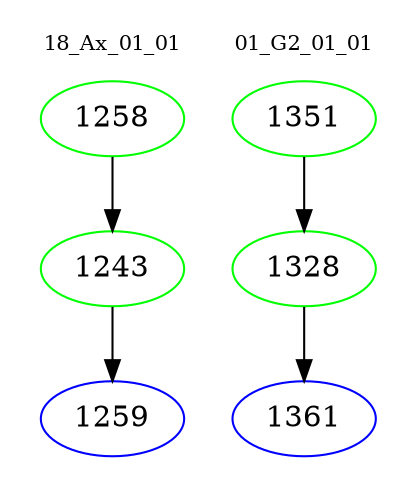 digraph{
subgraph cluster_0 {
color = white
label = "18_Ax_01_01";
fontsize=10;
T0_1258 [label="1258", color="green"]
T0_1258 -> T0_1243 [color="black"]
T0_1243 [label="1243", color="green"]
T0_1243 -> T0_1259 [color="black"]
T0_1259 [label="1259", color="blue"]
}
subgraph cluster_1 {
color = white
label = "01_G2_01_01";
fontsize=10;
T1_1351 [label="1351", color="green"]
T1_1351 -> T1_1328 [color="black"]
T1_1328 [label="1328", color="green"]
T1_1328 -> T1_1361 [color="black"]
T1_1361 [label="1361", color="blue"]
}
}
